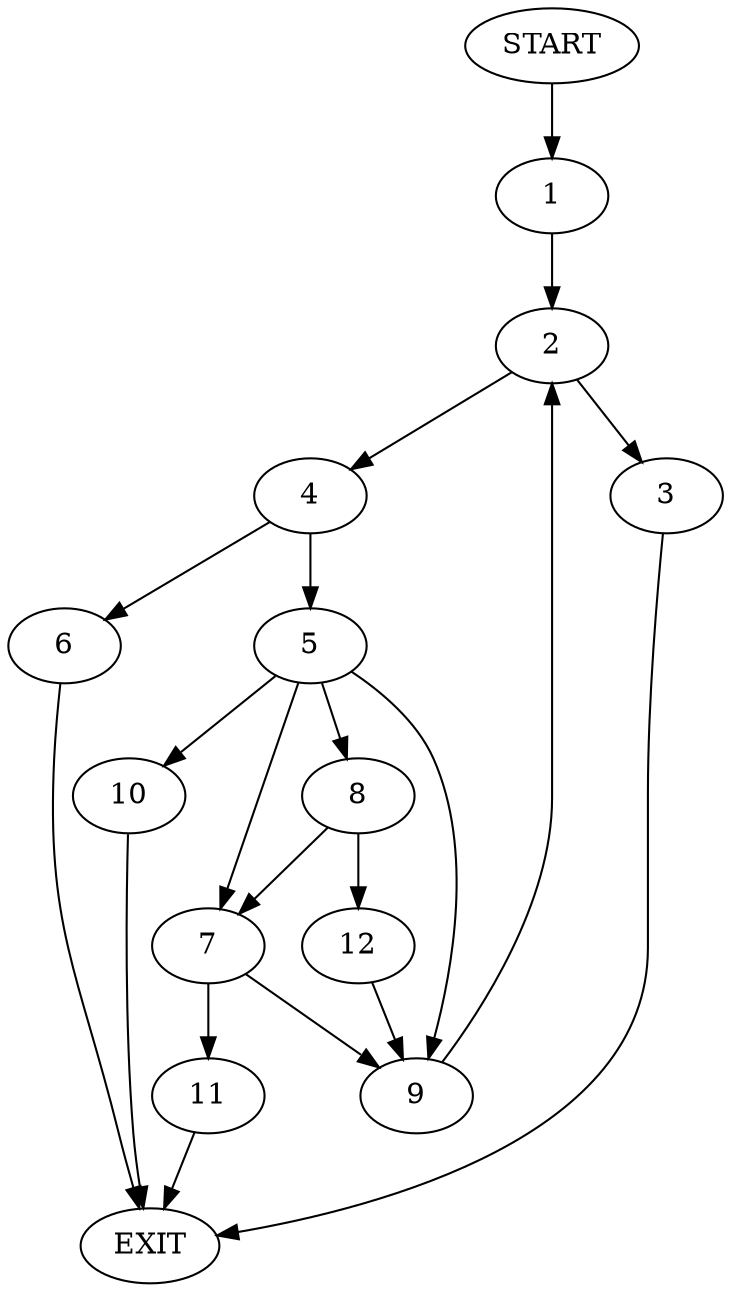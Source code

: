 digraph {
0 [label="START"]
13 [label="EXIT"]
0 -> 1
1 -> 2
2 -> 3
2 -> 4
3 -> 13
4 -> 5
4 -> 6
6 -> 13
5 -> 7
5 -> 8
5 -> 9
5 -> 10
7 -> 9
7 -> 11
10 -> 13
8 -> 12
8 -> 7
9 -> 2
12 -> 9
11 -> 13
}
